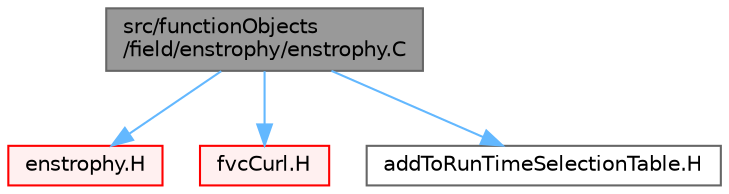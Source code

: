 digraph "src/functionObjects/field/enstrophy/enstrophy.C"
{
 // LATEX_PDF_SIZE
  bgcolor="transparent";
  edge [fontname=Helvetica,fontsize=10,labelfontname=Helvetica,labelfontsize=10];
  node [fontname=Helvetica,fontsize=10,shape=box,height=0.2,width=0.4];
  Node1 [id="Node000001",label="src/functionObjects\l/field/enstrophy/enstrophy.C",height=0.2,width=0.4,color="gray40", fillcolor="grey60", style="filled", fontcolor="black",tooltip=" "];
  Node1 -> Node2 [id="edge1_Node000001_Node000002",color="steelblue1",style="solid",tooltip=" "];
  Node2 [id="Node000002",label="enstrophy.H",height=0.2,width=0.4,color="red", fillcolor="#FFF0F0", style="filled",URL="$enstrophy_8H.html",tooltip=" "];
  Node1 -> Node404 [id="edge2_Node000001_Node000404",color="steelblue1",style="solid",tooltip=" "];
  Node404 [id="Node000404",label="fvcCurl.H",height=0.2,width=0.4,color="red", fillcolor="#FFF0F0", style="filled",URL="$fvcCurl_8H.html",tooltip="Calculate the curl of the given volField by constructing the Hodge-dual of the symmetric part of the ..."];
  Node1 -> Node405 [id="edge3_Node000001_Node000405",color="steelblue1",style="solid",tooltip=" "];
  Node405 [id="Node000405",label="addToRunTimeSelectionTable.H",height=0.2,width=0.4,color="grey40", fillcolor="white", style="filled",URL="$addToRunTimeSelectionTable_8H.html",tooltip="Macros for easy insertion into run-time selection tables."];
}
